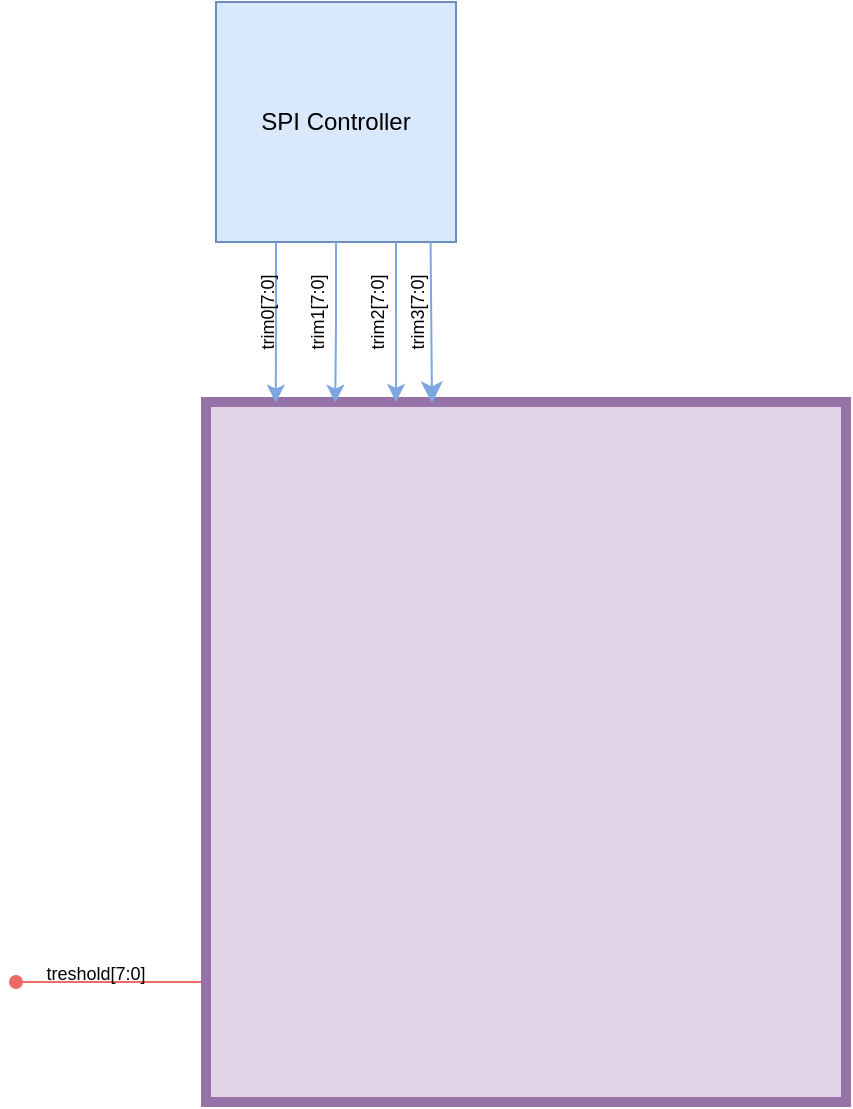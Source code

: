 <mxfile version="22.0.3" type="device">
  <diagram name="Page-1" id="9IifeKv9vZ-zwIrIj1r8">
    <mxGraphModel dx="757" dy="441" grid="1" gridSize="10" guides="1" tooltips="1" connect="1" arrows="1" fold="1" page="1" pageScale="1" pageWidth="850" pageHeight="1100" math="0" shadow="0">
      <root>
        <mxCell id="0" />
        <mxCell id="1" parent="0" />
        <mxCell id="Jgz94g7ANsxRIRXQgY4n-15" style="edgeStyle=orthogonalEdgeStyle;rounded=0;orthogonalLoop=1;jettySize=auto;html=1;exitX=0;exitY=0.75;exitDx=0;exitDy=0;endArrow=oval;endFill=1;strokeColor=#EA6B66;" edge="1" parent="1" source="Jgz94g7ANsxRIRXQgY4n-2">
          <mxGeometry relative="1" as="geometry">
            <mxPoint x="170" y="710" as="targetPoint" />
            <Array as="points">
              <mxPoint x="265" y="710" />
            </Array>
          </mxGeometry>
        </mxCell>
        <mxCell id="Jgz94g7ANsxRIRXQgY4n-2" value="" style="rounded=0;whiteSpace=wrap;html=1;strokeWidth=5;fillColor=#e1d5e7;strokeColor=#9673a6;" vertex="1" parent="1">
          <mxGeometry x="265" y="420" width="320" height="350" as="geometry" />
        </mxCell>
        <mxCell id="Jgz94g7ANsxRIRXQgY4n-5" style="edgeStyle=orthogonalEdgeStyle;rounded=0;orthogonalLoop=1;jettySize=auto;html=1;exitX=0.25;exitY=1;exitDx=0;exitDy=0;entryX=0.109;entryY=0.001;entryDx=0;entryDy=0;entryPerimeter=0;strokeColor=#7EA6E0;" edge="1" parent="1" source="Jgz94g7ANsxRIRXQgY4n-4" target="Jgz94g7ANsxRIRXQgY4n-2">
          <mxGeometry relative="1" as="geometry">
            <mxPoint x="410" y="410" as="targetPoint" />
          </mxGeometry>
        </mxCell>
        <mxCell id="Jgz94g7ANsxRIRXQgY4n-4" value="SPI Controller" style="text;html=1;strokeColor=#6c8ebf;fillColor=#dae8fc;align=center;verticalAlign=middle;whiteSpace=wrap;rounded=0;" vertex="1" parent="1">
          <mxGeometry x="270" y="220" width="120" height="120" as="geometry" />
        </mxCell>
        <mxCell id="Jgz94g7ANsxRIRXQgY4n-6" style="edgeStyle=orthogonalEdgeStyle;rounded=0;orthogonalLoop=1;jettySize=auto;html=1;entryX=0.202;entryY=0.001;entryDx=0;entryDy=0;entryPerimeter=0;strokeColor=#7EA6E0;" edge="1" parent="1" source="Jgz94g7ANsxRIRXQgY4n-4" target="Jgz94g7ANsxRIRXQgY4n-2">
          <mxGeometry relative="1" as="geometry" />
        </mxCell>
        <mxCell id="Jgz94g7ANsxRIRXQgY4n-7" style="edgeStyle=orthogonalEdgeStyle;rounded=0;orthogonalLoop=1;jettySize=auto;html=1;exitX=0.75;exitY=1;exitDx=0;exitDy=0;entryX=0.297;entryY=0;entryDx=0;entryDy=0;entryPerimeter=0;strokeColor=#7EA6E0;" edge="1" parent="1" source="Jgz94g7ANsxRIRXQgY4n-4" target="Jgz94g7ANsxRIRXQgY4n-2">
          <mxGeometry relative="1" as="geometry" />
        </mxCell>
        <mxCell id="Jgz94g7ANsxRIRXQgY4n-8" value="&lt;font style=&quot;font-size: 9px;&quot;&gt;trim0[7:0]&lt;/font&gt;" style="text;html=1;strokeColor=none;fillColor=none;align=center;verticalAlign=middle;whiteSpace=wrap;rounded=0;rotation=270;" vertex="1" parent="1">
          <mxGeometry x="265" y="360" width="60" height="30" as="geometry" />
        </mxCell>
        <mxCell id="Jgz94g7ANsxRIRXQgY4n-10" value="&lt;font style=&quot;font-size: 9px;&quot;&gt;trim1[7:0]&lt;/font&gt;" style="text;html=1;strokeColor=none;fillColor=none;align=center;verticalAlign=middle;whiteSpace=wrap;rounded=0;rotation=270;" vertex="1" parent="1">
          <mxGeometry x="290" y="360" width="60" height="30" as="geometry" />
        </mxCell>
        <mxCell id="Jgz94g7ANsxRIRXQgY4n-11" value="&lt;font style=&quot;font-size: 9px;&quot;&gt;trim2[7:0]&lt;/font&gt;" style="text;html=1;strokeColor=none;fillColor=none;align=center;verticalAlign=middle;whiteSpace=wrap;rounded=0;rotation=270;" vertex="1" parent="1">
          <mxGeometry x="320" y="360" width="60" height="30" as="geometry" />
        </mxCell>
        <mxCell id="Jgz94g7ANsxRIRXQgY4n-12" value="&lt;font style=&quot;font-size: 9px;&quot;&gt;trim3[7:0]&lt;/font&gt;" style="text;html=1;strokeColor=none;fillColor=none;align=center;verticalAlign=middle;whiteSpace=wrap;rounded=0;rotation=270;" vertex="1" parent="1">
          <mxGeometry x="340" y="360" width="60" height="30" as="geometry" />
        </mxCell>
        <mxCell id="Jgz94g7ANsxRIRXQgY4n-13" value="" style="edgeStyle=elbowEdgeStyle;elbow=horizontal;endArrow=classic;html=1;curved=0;rounded=0;endSize=8;startSize=8;exitX=0.894;exitY=0.999;exitDx=0;exitDy=0;exitPerimeter=0;entryX=0.355;entryY=0.002;entryDx=0;entryDy=0;entryPerimeter=0;strokeColor=#7EA6E0;" edge="1" parent="1" source="Jgz94g7ANsxRIRXQgY4n-4" target="Jgz94g7ANsxRIRXQgY4n-2">
          <mxGeometry width="50" height="50" relative="1" as="geometry">
            <mxPoint x="370" y="360" as="sourcePoint" />
            <mxPoint x="420" y="310" as="targetPoint" />
          </mxGeometry>
        </mxCell>
        <mxCell id="Jgz94g7ANsxRIRXQgY4n-16" value="&lt;font style=&quot;font-size: 9px;&quot;&gt;treshold[7:0]&lt;/font&gt;" style="text;html=1;strokeColor=none;fillColor=none;align=center;verticalAlign=middle;whiteSpace=wrap;rounded=0;rotation=0;" vertex="1" parent="1">
          <mxGeometry x="180" y="690" width="60" height="30" as="geometry" />
        </mxCell>
      </root>
    </mxGraphModel>
  </diagram>
</mxfile>
